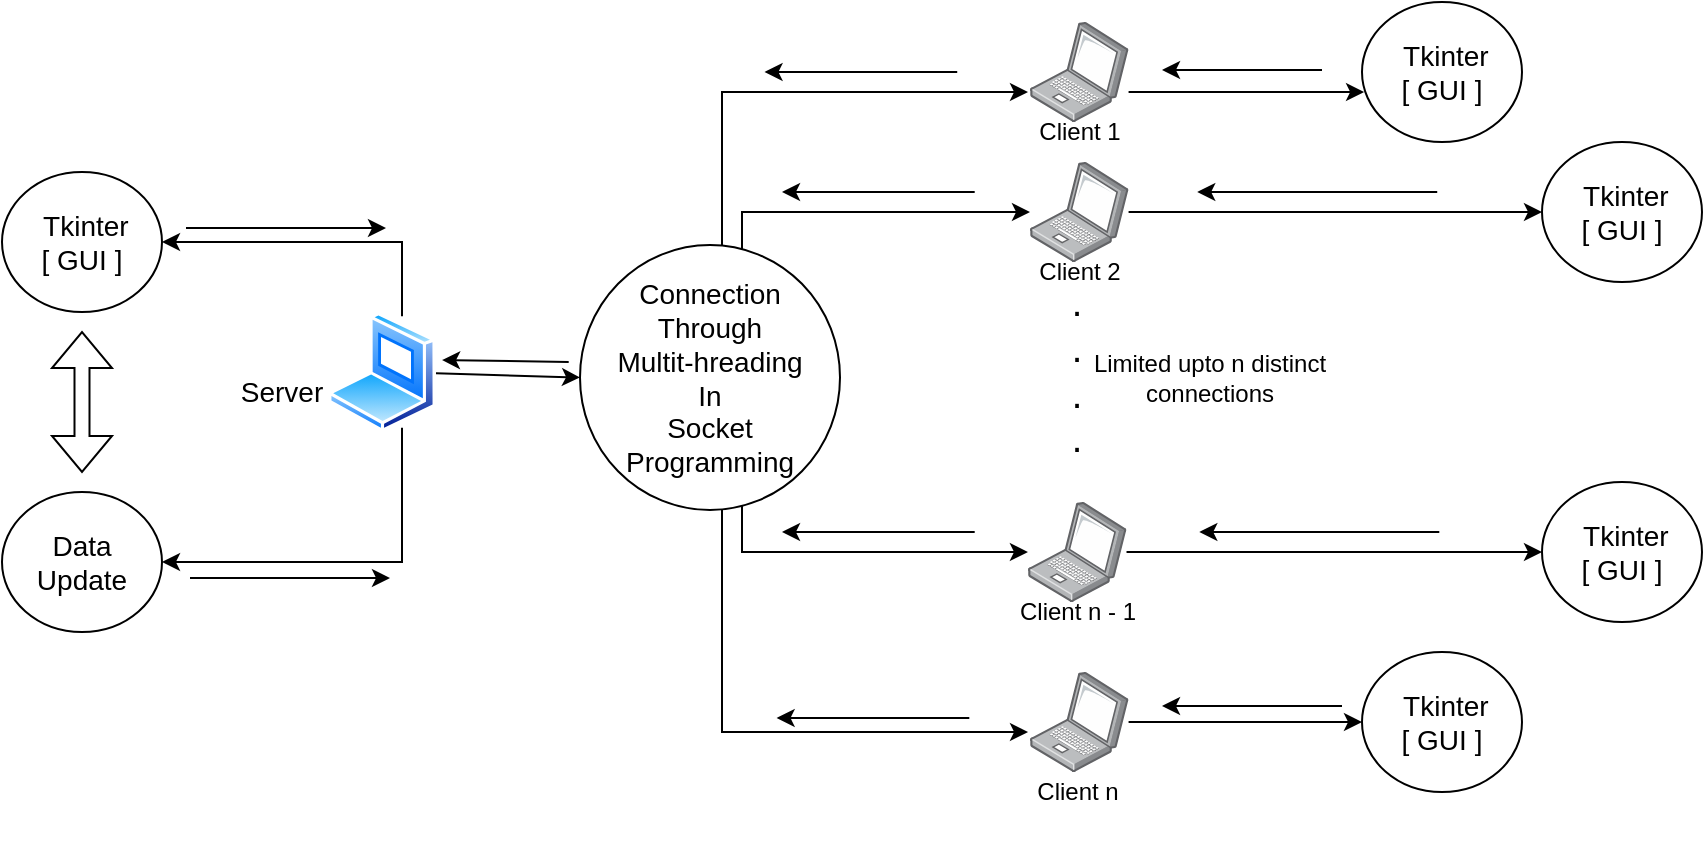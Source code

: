 <mxfile version="15.4.3" type="device"><diagram id="NdYw95tqLdoYRUqeACFl" name="Page-1"><mxGraphModel dx="868" dy="497" grid="1" gridSize="10" guides="1" tooltips="1" connect="1" arrows="1" fold="1" page="1" pageScale="1" pageWidth="1169" pageHeight="827" math="0" shadow="0"><root><mxCell id="0"/><mxCell id="1" parent="0"/><mxCell id="kfWrCWP98f_Od3AQFpWH-60" style="edgeStyle=none;rounded=0;orthogonalLoop=1;jettySize=auto;html=1;entryX=0;entryY=0.5;entryDx=0;entryDy=0;fontSize=12;" edge="1" parent="1" source="kfWrCWP98f_Od3AQFpWH-1" target="kfWrCWP98f_Od3AQFpWH-24"><mxGeometry relative="1" as="geometry"/></mxCell><mxCell id="kfWrCWP98f_Od3AQFpWH-63" style="edgeStyle=orthogonalEdgeStyle;rounded=0;orthogonalLoop=1;jettySize=auto;html=1;fontSize=12;" edge="1" parent="1" source="kfWrCWP98f_Od3AQFpWH-1" target="kfWrCWP98f_Od3AQFpWH-16"><mxGeometry relative="1" as="geometry"><Array as="points"><mxPoint x="270" y="175"/></Array></mxGeometry></mxCell><mxCell id="kfWrCWP98f_Od3AQFpWH-64" style="edgeStyle=orthogonalEdgeStyle;rounded=0;orthogonalLoop=1;jettySize=auto;html=1;entryX=1;entryY=0.5;entryDx=0;entryDy=0;fontSize=12;" edge="1" parent="1" source="kfWrCWP98f_Od3AQFpWH-1" target="kfWrCWP98f_Od3AQFpWH-25"><mxGeometry relative="1" as="geometry"><Array as="points"><mxPoint x="270" y="335"/></Array></mxGeometry></mxCell><mxCell id="kfWrCWP98f_Od3AQFpWH-1" value="" style="aspect=fixed;perimeter=ellipsePerimeter;html=1;align=center;shadow=0;dashed=0;spacingTop=3;image;image=img/lib/active_directory/laptop_client.svg;" vertex="1" parent="1"><mxGeometry x="233" y="210" width="54" height="60" as="geometry"/></mxCell><mxCell id="kfWrCWP98f_Od3AQFpWH-44" style="edgeStyle=orthogonalEdgeStyle;rounded=0;orthogonalLoop=1;jettySize=auto;html=1;entryX=0.013;entryY=0.643;entryDx=0;entryDy=0;fontSize=12;entryPerimeter=0;" edge="1" parent="1" source="kfWrCWP98f_Od3AQFpWH-3" target="kfWrCWP98f_Od3AQFpWH-20"><mxGeometry relative="1" as="geometry"><Array as="points"><mxPoint x="670" y="100"/><mxPoint x="670" y="100"/></Array></mxGeometry></mxCell><mxCell id="kfWrCWP98f_Od3AQFpWH-3" value="" style="points=[];aspect=fixed;html=1;align=center;shadow=0;dashed=0;image;image=img/lib/allied_telesis/computer_and_terminals/Laptop.svg;" vertex="1" parent="1"><mxGeometry x="584" y="65" width="49.29" height="50" as="geometry"/></mxCell><mxCell id="kfWrCWP98f_Od3AQFpWH-45" style="edgeStyle=orthogonalEdgeStyle;rounded=0;orthogonalLoop=1;jettySize=auto;html=1;entryX=0;entryY=0.5;entryDx=0;entryDy=0;fontSize=12;" edge="1" parent="1" source="kfWrCWP98f_Od3AQFpWH-4" target="kfWrCWP98f_Od3AQFpWH-21"><mxGeometry relative="1" as="geometry"/></mxCell><mxCell id="kfWrCWP98f_Od3AQFpWH-4" value="" style="points=[];aspect=fixed;html=1;align=center;shadow=0;dashed=0;image;image=img/lib/allied_telesis/computer_and_terminals/Laptop.svg;" vertex="1" parent="1"><mxGeometry x="584" y="135" width="49.29" height="50" as="geometry"/></mxCell><mxCell id="kfWrCWP98f_Od3AQFpWH-46" style="edgeStyle=orthogonalEdgeStyle;rounded=0;orthogonalLoop=1;jettySize=auto;html=1;entryX=0;entryY=0.5;entryDx=0;entryDy=0;fontSize=12;" edge="1" parent="1" source="kfWrCWP98f_Od3AQFpWH-5" target="kfWrCWP98f_Od3AQFpWH-22"><mxGeometry relative="1" as="geometry"/></mxCell><mxCell id="kfWrCWP98f_Od3AQFpWH-5" value="" style="points=[];aspect=fixed;html=1;align=center;shadow=0;dashed=0;image;image=img/lib/allied_telesis/computer_and_terminals/Laptop.svg;" vertex="1" parent="1"><mxGeometry x="582.97" y="305" width="49.29" height="50" as="geometry"/></mxCell><mxCell id="kfWrCWP98f_Od3AQFpWH-6" value="&lt;font style=&quot;font-size: 19px&quot;&gt;.&lt;br&gt;.&lt;br&gt;.&lt;br&gt;.&lt;br&gt;&lt;/font&gt;" style="whiteSpace=wrap;html=1;strokeWidth=0;opacity=0;" vertex="1" parent="1"><mxGeometry x="581.93" y="210" width="51.36" height="60" as="geometry"/></mxCell><mxCell id="kfWrCWP98f_Od3AQFpWH-7" value="&lt;font style=&quot;font-size: 12px;&quot;&gt;Limited upto n distinct connections&lt;/font&gt;" style="whiteSpace=wrap;html=1;fontSize=12;strokeWidth=0;opacity=0;" vertex="1" parent="1"><mxGeometry x="614" y="212.5" width="120" height="60" as="geometry"/></mxCell><mxCell id="kfWrCWP98f_Od3AQFpWH-47" style="edgeStyle=orthogonalEdgeStyle;rounded=0;orthogonalLoop=1;jettySize=auto;html=1;entryX=0;entryY=0.5;entryDx=0;entryDy=0;fontSize=12;" edge="1" parent="1" source="kfWrCWP98f_Od3AQFpWH-8" target="kfWrCWP98f_Od3AQFpWH-23"><mxGeometry relative="1" as="geometry"/></mxCell><mxCell id="kfWrCWP98f_Od3AQFpWH-8" value="" style="points=[];aspect=fixed;html=1;align=center;shadow=0;dashed=0;image;image=img/lib/allied_telesis/computer_and_terminals/Laptop.svg;" vertex="1" parent="1"><mxGeometry x="584" y="390" width="49.29" height="50" as="geometry"/></mxCell><mxCell id="kfWrCWP98f_Od3AQFpWH-10" value="Client 1" style="whiteSpace=wrap;html=1;fontSize=12;strokeWidth=0;opacity=0;" vertex="1" parent="1"><mxGeometry x="553.65" y="90" width="110" height="60" as="geometry"/></mxCell><mxCell id="kfWrCWP98f_Od3AQFpWH-11" value="Client 2" style="whiteSpace=wrap;html=1;fontSize=12;strokeWidth=0;opacity=0;" vertex="1" parent="1"><mxGeometry x="548.65" y="160" width="120" height="60" as="geometry"/></mxCell><mxCell id="kfWrCWP98f_Od3AQFpWH-12" value="Client n - 1" style="whiteSpace=wrap;html=1;fontSize=12;strokeWidth=0;opacity=0;" vertex="1" parent="1"><mxGeometry x="547.62" y="330" width="120" height="60" as="geometry"/></mxCell><mxCell id="kfWrCWP98f_Od3AQFpWH-13" value="Client n" style="whiteSpace=wrap;html=1;fontSize=12;strokeWidth=0;opacity=0;" vertex="1" parent="1"><mxGeometry x="547.61" y="420" width="120" height="60" as="geometry"/></mxCell><mxCell id="kfWrCWP98f_Od3AQFpWH-14" value="Server" style="whiteSpace=wrap;html=1;fontSize=14;strokeWidth=0;opacity=0;" vertex="1" parent="1"><mxGeometry x="150" y="220" width="120" height="60" as="geometry"/></mxCell><mxCell id="kfWrCWP98f_Od3AQFpWH-16" value="&amp;nbsp;Tkinter &lt;br&gt;[ GUI ]" style="ellipse;whiteSpace=wrap;html=1;fontSize=14;strokeWidth=1;" vertex="1" parent="1"><mxGeometry x="70" y="140" width="80" height="70" as="geometry"/></mxCell><mxCell id="kfWrCWP98f_Od3AQFpWH-20" value="&amp;nbsp;Tkinter &lt;br&gt;[ GUI ]" style="ellipse;whiteSpace=wrap;html=1;fontSize=14;strokeWidth=1;" vertex="1" parent="1"><mxGeometry x="750" y="55" width="80" height="70" as="geometry"/></mxCell><mxCell id="kfWrCWP98f_Od3AQFpWH-21" value="&amp;nbsp;Tkinter &lt;br&gt;[ GUI ]" style="ellipse;whiteSpace=wrap;html=1;fontSize=14;strokeWidth=1;" vertex="1" parent="1"><mxGeometry x="840" y="125" width="80" height="70" as="geometry"/></mxCell><mxCell id="kfWrCWP98f_Od3AQFpWH-22" value="&amp;nbsp;Tkinter &lt;br&gt;[ GUI ]" style="ellipse;whiteSpace=wrap;html=1;fontSize=14;strokeWidth=1;" vertex="1" parent="1"><mxGeometry x="840" y="295" width="80" height="70" as="geometry"/></mxCell><mxCell id="kfWrCWP98f_Od3AQFpWH-23" value="&amp;nbsp;Tkinter &lt;br&gt;[ GUI ]" style="ellipse;whiteSpace=wrap;html=1;fontSize=14;strokeWidth=1;" vertex="1" parent="1"><mxGeometry x="750" y="380" width="80" height="70" as="geometry"/></mxCell><mxCell id="kfWrCWP98f_Od3AQFpWH-39" style="edgeStyle=orthogonalEdgeStyle;rounded=0;orthogonalLoop=1;jettySize=auto;html=1;fontSize=14;" edge="1" parent="1" source="kfWrCWP98f_Od3AQFpWH-24"><mxGeometry relative="1" as="geometry"><mxPoint x="583" y="100" as="targetPoint"/><Array as="points"><mxPoint x="430" y="100"/></Array></mxGeometry></mxCell><mxCell id="kfWrCWP98f_Od3AQFpWH-40" style="edgeStyle=orthogonalEdgeStyle;rounded=0;orthogonalLoop=1;jettySize=auto;html=1;fontSize=14;" edge="1" parent="1" source="kfWrCWP98f_Od3AQFpWH-24" target="kfWrCWP98f_Od3AQFpWH-4"><mxGeometry relative="1" as="geometry"><Array as="points"><mxPoint x="440" y="160"/></Array></mxGeometry></mxCell><mxCell id="kfWrCWP98f_Od3AQFpWH-41" style="edgeStyle=orthogonalEdgeStyle;rounded=0;orthogonalLoop=1;jettySize=auto;html=1;fontSize=14;" edge="1" parent="1" source="kfWrCWP98f_Od3AQFpWH-24" target="kfWrCWP98f_Od3AQFpWH-5"><mxGeometry relative="1" as="geometry"><Array as="points"><mxPoint x="440" y="330"/></Array></mxGeometry></mxCell><mxCell id="kfWrCWP98f_Od3AQFpWH-42" style="edgeStyle=orthogonalEdgeStyle;rounded=0;orthogonalLoop=1;jettySize=auto;html=1;entryX=-0.02;entryY=0.6;entryDx=0;entryDy=0;entryPerimeter=0;fontSize=14;" edge="1" parent="1" source="kfWrCWP98f_Od3AQFpWH-24" target="kfWrCWP98f_Od3AQFpWH-8"><mxGeometry relative="1" as="geometry"><Array as="points"><mxPoint x="430" y="420"/></Array></mxGeometry></mxCell><mxCell id="kfWrCWP98f_Od3AQFpWH-24" value="Connection &lt;br&gt;Through&lt;br&gt;Multit-hreading&lt;br&gt;In&lt;br&gt;Socket Programming" style="ellipse;whiteSpace=wrap;html=1;fontSize=14;strokeWidth=1;" vertex="1" parent="1"><mxGeometry x="359" y="176.5" width="130" height="132.5" as="geometry"/></mxCell><mxCell id="kfWrCWP98f_Od3AQFpWH-25" value="Data Update" style="ellipse;whiteSpace=wrap;html=1;fontSize=14;strokeWidth=1;" vertex="1" parent="1"><mxGeometry x="70" y="300" width="80" height="70" as="geometry"/></mxCell><mxCell id="kfWrCWP98f_Od3AQFpWH-26" value="" style="html=1;shadow=0;dashed=0;align=center;verticalAlign=middle;shape=mxgraph.arrows2.twoWayArrow;dy=0.75;dx=18;fontSize=14;strokeWidth=1;direction=south;" vertex="1" parent="1"><mxGeometry x="95" y="220" width="30" height="70" as="geometry"/></mxCell><mxCell id="kfWrCWP98f_Od3AQFpWH-51" value="" style="endArrow=classic;html=1;rounded=0;fontSize=12;" edge="1" parent="1"><mxGeometry width="50" height="50" relative="1" as="geometry"><mxPoint x="730" y="89" as="sourcePoint"/><mxPoint x="650" y="89" as="targetPoint"/><Array as="points"><mxPoint x="700" y="89"/><mxPoint x="680" y="89"/></Array></mxGeometry></mxCell><mxCell id="kfWrCWP98f_Od3AQFpWH-52" value="" style="endArrow=classic;html=1;rounded=0;fontSize=12;" edge="1" parent="1"><mxGeometry width="50" height="50" relative="1" as="geometry"><mxPoint x="787.61" y="150" as="sourcePoint"/><mxPoint x="667.61" y="150" as="targetPoint"/></mxGeometry></mxCell><mxCell id="kfWrCWP98f_Od3AQFpWH-53" value="" style="endArrow=classic;html=1;rounded=0;fontSize=12;" edge="1" parent="1"><mxGeometry width="50" height="50" relative="1" as="geometry"><mxPoint x="788.65" y="320" as="sourcePoint"/><mxPoint x="668.65" y="320" as="targetPoint"/></mxGeometry></mxCell><mxCell id="kfWrCWP98f_Od3AQFpWH-54" value="" style="endArrow=classic;html=1;rounded=0;fontSize=12;" edge="1" parent="1"><mxGeometry width="50" height="50" relative="1" as="geometry"><mxPoint x="740" y="407" as="sourcePoint"/><mxPoint x="650" y="407" as="targetPoint"/></mxGeometry></mxCell><mxCell id="kfWrCWP98f_Od3AQFpWH-56" value="" style="endArrow=classic;html=1;rounded=0;fontSize=12;" edge="1" parent="1"><mxGeometry width="50" height="50" relative="1" as="geometry"><mxPoint x="547.61" y="90" as="sourcePoint"/><mxPoint x="451.26" y="90" as="targetPoint"/></mxGeometry></mxCell><mxCell id="kfWrCWP98f_Od3AQFpWH-57" value="" style="endArrow=classic;html=1;rounded=0;fontSize=12;" edge="1" parent="1"><mxGeometry width="50" height="50" relative="1" as="geometry"><mxPoint x="556.35" y="150" as="sourcePoint"/><mxPoint x="460.0" y="150" as="targetPoint"/></mxGeometry></mxCell><mxCell id="kfWrCWP98f_Od3AQFpWH-58" value="" style="endArrow=classic;html=1;rounded=0;fontSize=12;" edge="1" parent="1"><mxGeometry width="50" height="50" relative="1" as="geometry"><mxPoint x="556.35" y="320" as="sourcePoint"/><mxPoint x="460.0" y="320" as="targetPoint"/></mxGeometry></mxCell><mxCell id="kfWrCWP98f_Od3AQFpWH-59" value="" style="endArrow=classic;html=1;rounded=0;fontSize=12;" edge="1" parent="1"><mxGeometry width="50" height="50" relative="1" as="geometry"><mxPoint x="553.65" y="413" as="sourcePoint"/><mxPoint x="457.3" y="413" as="targetPoint"/></mxGeometry></mxCell><mxCell id="kfWrCWP98f_Od3AQFpWH-65" value="" style="endArrow=classic;html=1;rounded=0;fontSize=12;" edge="1" parent="1"><mxGeometry width="50" height="50" relative="1" as="geometry"><mxPoint x="162.0" y="168" as="sourcePoint"/><mxPoint x="262" y="168" as="targetPoint"/></mxGeometry></mxCell><mxCell id="kfWrCWP98f_Od3AQFpWH-66" value="" style="endArrow=classic;html=1;rounded=0;fontSize=12;" edge="1" parent="1"><mxGeometry width="50" height="50" relative="1" as="geometry"><mxPoint x="164" y="343" as="sourcePoint"/><mxPoint x="264" y="343" as="targetPoint"/></mxGeometry></mxCell><mxCell id="kfWrCWP98f_Od3AQFpWH-67" value="" style="endArrow=classic;html=1;rounded=0;fontSize=12;entryX=1.056;entryY=0.4;entryDx=0;entryDy=0;entryPerimeter=0;" edge="1" parent="1" target="kfWrCWP98f_Od3AQFpWH-1"><mxGeometry width="50" height="50" relative="1" as="geometry"><mxPoint x="353.35" y="235" as="sourcePoint"/><mxPoint x="287.0" y="235" as="targetPoint"/></mxGeometry></mxCell></root></mxGraphModel></diagram></mxfile>